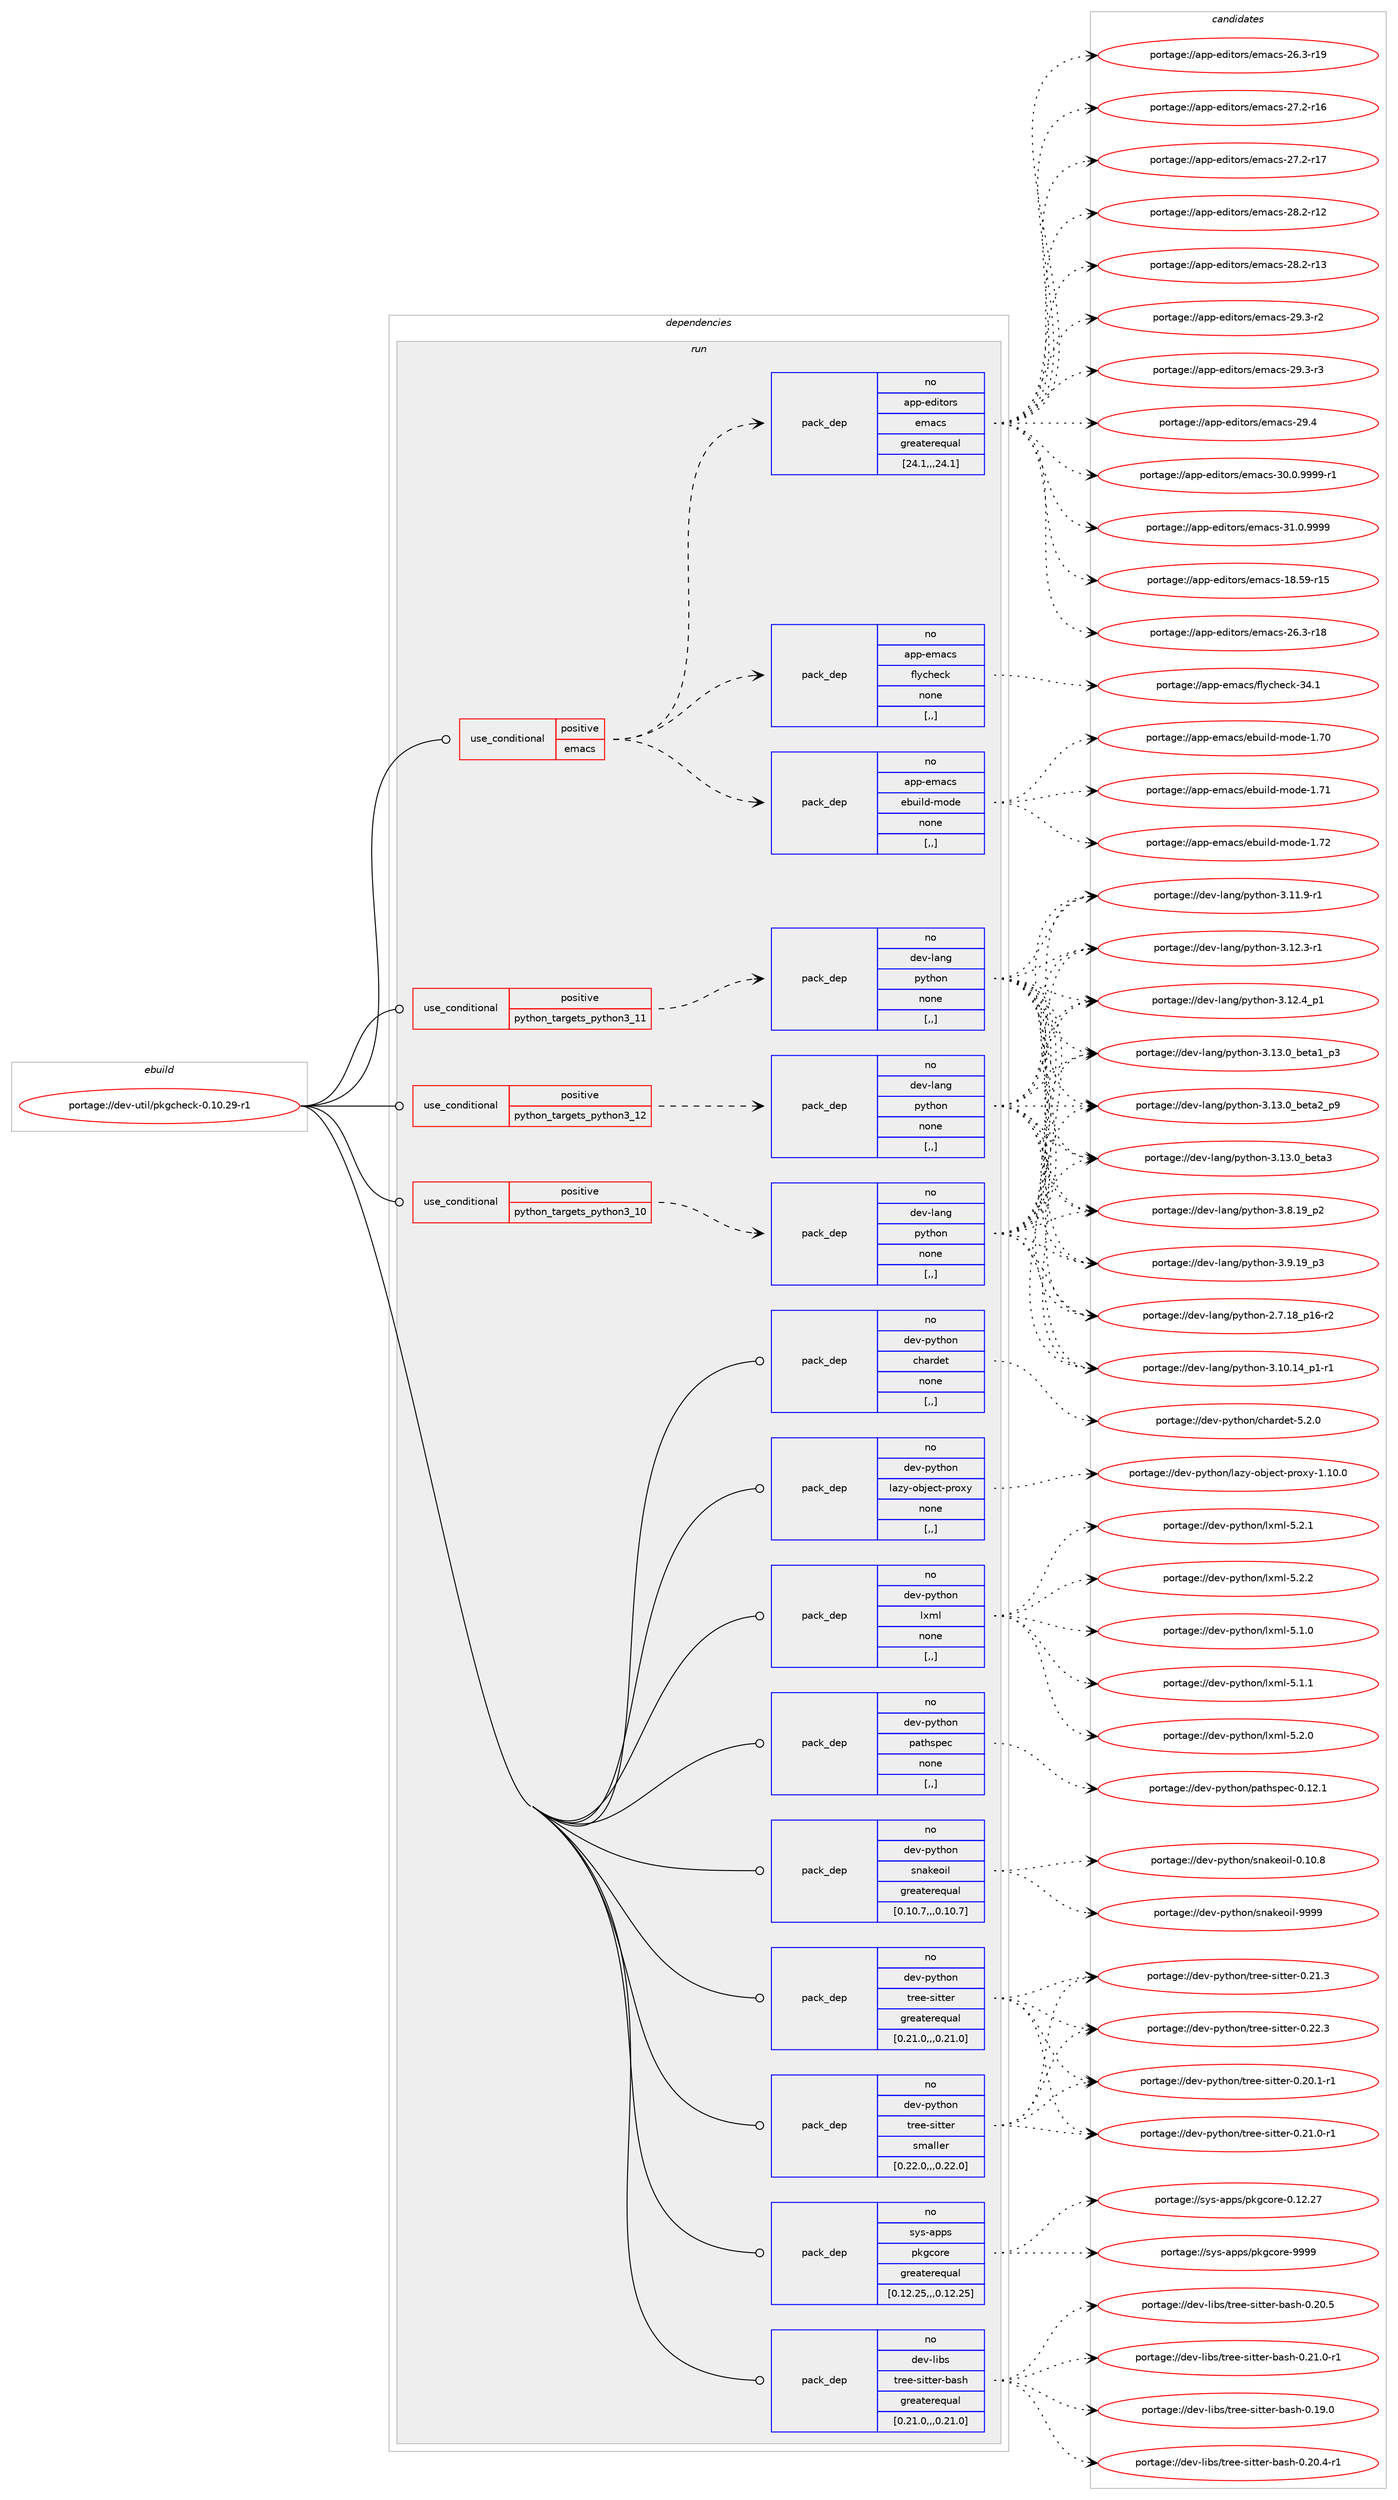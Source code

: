 digraph prolog {

# *************
# Graph options
# *************

newrank=true;
concentrate=true;
compound=true;
graph [rankdir=LR,fontname=Helvetica,fontsize=10,ranksep=1.5];#, ranksep=2.5, nodesep=0.2];
edge  [arrowhead=vee];
node  [fontname=Helvetica,fontsize=10];

# **********
# The ebuild
# **********

subgraph cluster_leftcol {
color=gray;
rank=same;
label=<<i>ebuild</i>>;
id [label="portage://dev-util/pkgcheck-0.10.29-r1", color=red, width=4, href="../dev-util/pkgcheck-0.10.29-r1.svg"];
}

# ****************
# The dependencies
# ****************

subgraph cluster_midcol {
color=gray;
label=<<i>dependencies</i>>;
subgraph cluster_compile {
fillcolor="#eeeeee";
style=filled;
label=<<i>compile</i>>;
}
subgraph cluster_compileandrun {
fillcolor="#eeeeee";
style=filled;
label=<<i>compile and run</i>>;
}
subgraph cluster_run {
fillcolor="#eeeeee";
style=filled;
label=<<i>run</i>>;
subgraph cond60065 {
dependency213925 [label=<<TABLE BORDER="0" CELLBORDER="1" CELLSPACING="0" CELLPADDING="4"><TR><TD ROWSPAN="3" CELLPADDING="10">use_conditional</TD></TR><TR><TD>positive</TD></TR><TR><TD>emacs</TD></TR></TABLE>>, shape=none, color=red];
subgraph pack152439 {
dependency213926 [label=<<TABLE BORDER="0" CELLBORDER="1" CELLSPACING="0" CELLPADDING="4" WIDTH="220"><TR><TD ROWSPAN="6" CELLPADDING="30">pack_dep</TD></TR><TR><TD WIDTH="110">no</TD></TR><TR><TD>app-editors</TD></TR><TR><TD>emacs</TD></TR><TR><TD>greaterequal</TD></TR><TR><TD>[24.1,,,24.1]</TD></TR></TABLE>>, shape=none, color=blue];
}
dependency213925:e -> dependency213926:w [weight=20,style="dashed",arrowhead="vee"];
subgraph pack152440 {
dependency213927 [label=<<TABLE BORDER="0" CELLBORDER="1" CELLSPACING="0" CELLPADDING="4" WIDTH="220"><TR><TD ROWSPAN="6" CELLPADDING="30">pack_dep</TD></TR><TR><TD WIDTH="110">no</TD></TR><TR><TD>app-emacs</TD></TR><TR><TD>ebuild-mode</TD></TR><TR><TD>none</TD></TR><TR><TD>[,,]</TD></TR></TABLE>>, shape=none, color=blue];
}
dependency213925:e -> dependency213927:w [weight=20,style="dashed",arrowhead="vee"];
subgraph pack152441 {
dependency213928 [label=<<TABLE BORDER="0" CELLBORDER="1" CELLSPACING="0" CELLPADDING="4" WIDTH="220"><TR><TD ROWSPAN="6" CELLPADDING="30">pack_dep</TD></TR><TR><TD WIDTH="110">no</TD></TR><TR><TD>app-emacs</TD></TR><TR><TD>flycheck</TD></TR><TR><TD>none</TD></TR><TR><TD>[,,]</TD></TR></TABLE>>, shape=none, color=blue];
}
dependency213925:e -> dependency213928:w [weight=20,style="dashed",arrowhead="vee"];
}
id:e -> dependency213925:w [weight=20,style="solid",arrowhead="odot"];
subgraph cond60066 {
dependency213929 [label=<<TABLE BORDER="0" CELLBORDER="1" CELLSPACING="0" CELLPADDING="4"><TR><TD ROWSPAN="3" CELLPADDING="10">use_conditional</TD></TR><TR><TD>positive</TD></TR><TR><TD>python_targets_python3_10</TD></TR></TABLE>>, shape=none, color=red];
subgraph pack152442 {
dependency213930 [label=<<TABLE BORDER="0" CELLBORDER="1" CELLSPACING="0" CELLPADDING="4" WIDTH="220"><TR><TD ROWSPAN="6" CELLPADDING="30">pack_dep</TD></TR><TR><TD WIDTH="110">no</TD></TR><TR><TD>dev-lang</TD></TR><TR><TD>python</TD></TR><TR><TD>none</TD></TR><TR><TD>[,,]</TD></TR></TABLE>>, shape=none, color=blue];
}
dependency213929:e -> dependency213930:w [weight=20,style="dashed",arrowhead="vee"];
}
id:e -> dependency213929:w [weight=20,style="solid",arrowhead="odot"];
subgraph cond60067 {
dependency213931 [label=<<TABLE BORDER="0" CELLBORDER="1" CELLSPACING="0" CELLPADDING="4"><TR><TD ROWSPAN="3" CELLPADDING="10">use_conditional</TD></TR><TR><TD>positive</TD></TR><TR><TD>python_targets_python3_11</TD></TR></TABLE>>, shape=none, color=red];
subgraph pack152443 {
dependency213932 [label=<<TABLE BORDER="0" CELLBORDER="1" CELLSPACING="0" CELLPADDING="4" WIDTH="220"><TR><TD ROWSPAN="6" CELLPADDING="30">pack_dep</TD></TR><TR><TD WIDTH="110">no</TD></TR><TR><TD>dev-lang</TD></TR><TR><TD>python</TD></TR><TR><TD>none</TD></TR><TR><TD>[,,]</TD></TR></TABLE>>, shape=none, color=blue];
}
dependency213931:e -> dependency213932:w [weight=20,style="dashed",arrowhead="vee"];
}
id:e -> dependency213931:w [weight=20,style="solid",arrowhead="odot"];
subgraph cond60068 {
dependency213933 [label=<<TABLE BORDER="0" CELLBORDER="1" CELLSPACING="0" CELLPADDING="4"><TR><TD ROWSPAN="3" CELLPADDING="10">use_conditional</TD></TR><TR><TD>positive</TD></TR><TR><TD>python_targets_python3_12</TD></TR></TABLE>>, shape=none, color=red];
subgraph pack152444 {
dependency213934 [label=<<TABLE BORDER="0" CELLBORDER="1" CELLSPACING="0" CELLPADDING="4" WIDTH="220"><TR><TD ROWSPAN="6" CELLPADDING="30">pack_dep</TD></TR><TR><TD WIDTH="110">no</TD></TR><TR><TD>dev-lang</TD></TR><TR><TD>python</TD></TR><TR><TD>none</TD></TR><TR><TD>[,,]</TD></TR></TABLE>>, shape=none, color=blue];
}
dependency213933:e -> dependency213934:w [weight=20,style="dashed",arrowhead="vee"];
}
id:e -> dependency213933:w [weight=20,style="solid",arrowhead="odot"];
subgraph pack152445 {
dependency213935 [label=<<TABLE BORDER="0" CELLBORDER="1" CELLSPACING="0" CELLPADDING="4" WIDTH="220"><TR><TD ROWSPAN="6" CELLPADDING="30">pack_dep</TD></TR><TR><TD WIDTH="110">no</TD></TR><TR><TD>dev-libs</TD></TR><TR><TD>tree-sitter-bash</TD></TR><TR><TD>greaterequal</TD></TR><TR><TD>[0.21.0,,,0.21.0]</TD></TR></TABLE>>, shape=none, color=blue];
}
id:e -> dependency213935:w [weight=20,style="solid",arrowhead="odot"];
subgraph pack152446 {
dependency213936 [label=<<TABLE BORDER="0" CELLBORDER="1" CELLSPACING="0" CELLPADDING="4" WIDTH="220"><TR><TD ROWSPAN="6" CELLPADDING="30">pack_dep</TD></TR><TR><TD WIDTH="110">no</TD></TR><TR><TD>dev-python</TD></TR><TR><TD>chardet</TD></TR><TR><TD>none</TD></TR><TR><TD>[,,]</TD></TR></TABLE>>, shape=none, color=blue];
}
id:e -> dependency213936:w [weight=20,style="solid",arrowhead="odot"];
subgraph pack152447 {
dependency213937 [label=<<TABLE BORDER="0" CELLBORDER="1" CELLSPACING="0" CELLPADDING="4" WIDTH="220"><TR><TD ROWSPAN="6" CELLPADDING="30">pack_dep</TD></TR><TR><TD WIDTH="110">no</TD></TR><TR><TD>dev-python</TD></TR><TR><TD>lazy-object-proxy</TD></TR><TR><TD>none</TD></TR><TR><TD>[,,]</TD></TR></TABLE>>, shape=none, color=blue];
}
id:e -> dependency213937:w [weight=20,style="solid",arrowhead="odot"];
subgraph pack152448 {
dependency213938 [label=<<TABLE BORDER="0" CELLBORDER="1" CELLSPACING="0" CELLPADDING="4" WIDTH="220"><TR><TD ROWSPAN="6" CELLPADDING="30">pack_dep</TD></TR><TR><TD WIDTH="110">no</TD></TR><TR><TD>dev-python</TD></TR><TR><TD>lxml</TD></TR><TR><TD>none</TD></TR><TR><TD>[,,]</TD></TR></TABLE>>, shape=none, color=blue];
}
id:e -> dependency213938:w [weight=20,style="solid",arrowhead="odot"];
subgraph pack152449 {
dependency213939 [label=<<TABLE BORDER="0" CELLBORDER="1" CELLSPACING="0" CELLPADDING="4" WIDTH="220"><TR><TD ROWSPAN="6" CELLPADDING="30">pack_dep</TD></TR><TR><TD WIDTH="110">no</TD></TR><TR><TD>dev-python</TD></TR><TR><TD>pathspec</TD></TR><TR><TD>none</TD></TR><TR><TD>[,,]</TD></TR></TABLE>>, shape=none, color=blue];
}
id:e -> dependency213939:w [weight=20,style="solid",arrowhead="odot"];
subgraph pack152450 {
dependency213940 [label=<<TABLE BORDER="0" CELLBORDER="1" CELLSPACING="0" CELLPADDING="4" WIDTH="220"><TR><TD ROWSPAN="6" CELLPADDING="30">pack_dep</TD></TR><TR><TD WIDTH="110">no</TD></TR><TR><TD>dev-python</TD></TR><TR><TD>snakeoil</TD></TR><TR><TD>greaterequal</TD></TR><TR><TD>[0.10.7,,,0.10.7]</TD></TR></TABLE>>, shape=none, color=blue];
}
id:e -> dependency213940:w [weight=20,style="solid",arrowhead="odot"];
subgraph pack152451 {
dependency213941 [label=<<TABLE BORDER="0" CELLBORDER="1" CELLSPACING="0" CELLPADDING="4" WIDTH="220"><TR><TD ROWSPAN="6" CELLPADDING="30">pack_dep</TD></TR><TR><TD WIDTH="110">no</TD></TR><TR><TD>dev-python</TD></TR><TR><TD>tree-sitter</TD></TR><TR><TD>greaterequal</TD></TR><TR><TD>[0.21.0,,,0.21.0]</TD></TR></TABLE>>, shape=none, color=blue];
}
id:e -> dependency213941:w [weight=20,style="solid",arrowhead="odot"];
subgraph pack152452 {
dependency213942 [label=<<TABLE BORDER="0" CELLBORDER="1" CELLSPACING="0" CELLPADDING="4" WIDTH="220"><TR><TD ROWSPAN="6" CELLPADDING="30">pack_dep</TD></TR><TR><TD WIDTH="110">no</TD></TR><TR><TD>dev-python</TD></TR><TR><TD>tree-sitter</TD></TR><TR><TD>smaller</TD></TR><TR><TD>[0.22.0,,,0.22.0]</TD></TR></TABLE>>, shape=none, color=blue];
}
id:e -> dependency213942:w [weight=20,style="solid",arrowhead="odot"];
subgraph pack152453 {
dependency213943 [label=<<TABLE BORDER="0" CELLBORDER="1" CELLSPACING="0" CELLPADDING="4" WIDTH="220"><TR><TD ROWSPAN="6" CELLPADDING="30">pack_dep</TD></TR><TR><TD WIDTH="110">no</TD></TR><TR><TD>sys-apps</TD></TR><TR><TD>pkgcore</TD></TR><TR><TD>greaterequal</TD></TR><TR><TD>[0.12.25,,,0.12.25]</TD></TR></TABLE>>, shape=none, color=blue];
}
id:e -> dependency213943:w [weight=20,style="solid",arrowhead="odot"];
}
}

# **************
# The candidates
# **************

subgraph cluster_choices {
rank=same;
color=gray;
label=<<i>candidates</i>>;

subgraph choice152439 {
color=black;
nodesep=1;
choice9711211245101100105116111114115471011099799115454956465357451144953 [label="portage://app-editors/emacs-18.59-r15", color=red, width=4,href="../app-editors/emacs-18.59-r15.svg"];
choice97112112451011001051161111141154710110997991154550544651451144956 [label="portage://app-editors/emacs-26.3-r18", color=red, width=4,href="../app-editors/emacs-26.3-r18.svg"];
choice97112112451011001051161111141154710110997991154550544651451144957 [label="portage://app-editors/emacs-26.3-r19", color=red, width=4,href="../app-editors/emacs-26.3-r19.svg"];
choice97112112451011001051161111141154710110997991154550554650451144954 [label="portage://app-editors/emacs-27.2-r16", color=red, width=4,href="../app-editors/emacs-27.2-r16.svg"];
choice97112112451011001051161111141154710110997991154550554650451144955 [label="portage://app-editors/emacs-27.2-r17", color=red, width=4,href="../app-editors/emacs-27.2-r17.svg"];
choice97112112451011001051161111141154710110997991154550564650451144950 [label="portage://app-editors/emacs-28.2-r12", color=red, width=4,href="../app-editors/emacs-28.2-r12.svg"];
choice97112112451011001051161111141154710110997991154550564650451144951 [label="portage://app-editors/emacs-28.2-r13", color=red, width=4,href="../app-editors/emacs-28.2-r13.svg"];
choice971121124510110010511611111411547101109979911545505746514511450 [label="portage://app-editors/emacs-29.3-r2", color=red, width=4,href="../app-editors/emacs-29.3-r2.svg"];
choice971121124510110010511611111411547101109979911545505746514511451 [label="portage://app-editors/emacs-29.3-r3", color=red, width=4,href="../app-editors/emacs-29.3-r3.svg"];
choice97112112451011001051161111141154710110997991154550574652 [label="portage://app-editors/emacs-29.4", color=red, width=4,href="../app-editors/emacs-29.4.svg"];
choice9711211245101100105116111114115471011099799115455148464846575757574511449 [label="portage://app-editors/emacs-30.0.9999-r1", color=red, width=4,href="../app-editors/emacs-30.0.9999-r1.svg"];
choice971121124510110010511611111411547101109979911545514946484657575757 [label="portage://app-editors/emacs-31.0.9999", color=red, width=4,href="../app-editors/emacs-31.0.9999.svg"];
dependency213926:e -> choice9711211245101100105116111114115471011099799115454956465357451144953:w [style=dotted,weight="100"];
dependency213926:e -> choice97112112451011001051161111141154710110997991154550544651451144956:w [style=dotted,weight="100"];
dependency213926:e -> choice97112112451011001051161111141154710110997991154550544651451144957:w [style=dotted,weight="100"];
dependency213926:e -> choice97112112451011001051161111141154710110997991154550554650451144954:w [style=dotted,weight="100"];
dependency213926:e -> choice97112112451011001051161111141154710110997991154550554650451144955:w [style=dotted,weight="100"];
dependency213926:e -> choice97112112451011001051161111141154710110997991154550564650451144950:w [style=dotted,weight="100"];
dependency213926:e -> choice97112112451011001051161111141154710110997991154550564650451144951:w [style=dotted,weight="100"];
dependency213926:e -> choice971121124510110010511611111411547101109979911545505746514511450:w [style=dotted,weight="100"];
dependency213926:e -> choice971121124510110010511611111411547101109979911545505746514511451:w [style=dotted,weight="100"];
dependency213926:e -> choice97112112451011001051161111141154710110997991154550574652:w [style=dotted,weight="100"];
dependency213926:e -> choice9711211245101100105116111114115471011099799115455148464846575757574511449:w [style=dotted,weight="100"];
dependency213926:e -> choice971121124510110010511611111411547101109979911545514946484657575757:w [style=dotted,weight="100"];
}
subgraph choice152440 {
color=black;
nodesep=1;
choice971121124510110997991154710198117105108100451091111001014549465548 [label="portage://app-emacs/ebuild-mode-1.70", color=red, width=4,href="../app-emacs/ebuild-mode-1.70.svg"];
choice971121124510110997991154710198117105108100451091111001014549465549 [label="portage://app-emacs/ebuild-mode-1.71", color=red, width=4,href="../app-emacs/ebuild-mode-1.71.svg"];
choice971121124510110997991154710198117105108100451091111001014549465550 [label="portage://app-emacs/ebuild-mode-1.72", color=red, width=4,href="../app-emacs/ebuild-mode-1.72.svg"];
dependency213927:e -> choice971121124510110997991154710198117105108100451091111001014549465548:w [style=dotted,weight="100"];
dependency213927:e -> choice971121124510110997991154710198117105108100451091111001014549465549:w [style=dotted,weight="100"];
dependency213927:e -> choice971121124510110997991154710198117105108100451091111001014549465550:w [style=dotted,weight="100"];
}
subgraph choice152441 {
color=black;
nodesep=1;
choice971121124510110997991154710210812199104101991074551524649 [label="portage://app-emacs/flycheck-34.1", color=red, width=4,href="../app-emacs/flycheck-34.1.svg"];
dependency213928:e -> choice971121124510110997991154710210812199104101991074551524649:w [style=dotted,weight="100"];
}
subgraph choice152442 {
color=black;
nodesep=1;
choice100101118451089711010347112121116104111110455046554649569511249544511450 [label="portage://dev-lang/python-2.7.18_p16-r2", color=red, width=4,href="../dev-lang/python-2.7.18_p16-r2.svg"];
choice100101118451089711010347112121116104111110455146494846495295112494511449 [label="portage://dev-lang/python-3.10.14_p1-r1", color=red, width=4,href="../dev-lang/python-3.10.14_p1-r1.svg"];
choice100101118451089711010347112121116104111110455146494946574511449 [label="portage://dev-lang/python-3.11.9-r1", color=red, width=4,href="../dev-lang/python-3.11.9-r1.svg"];
choice100101118451089711010347112121116104111110455146495046514511449 [label="portage://dev-lang/python-3.12.3-r1", color=red, width=4,href="../dev-lang/python-3.12.3-r1.svg"];
choice100101118451089711010347112121116104111110455146495046529511249 [label="portage://dev-lang/python-3.12.4_p1", color=red, width=4,href="../dev-lang/python-3.12.4_p1.svg"];
choice10010111845108971101034711212111610411111045514649514648959810111697499511251 [label="portage://dev-lang/python-3.13.0_beta1_p3", color=red, width=4,href="../dev-lang/python-3.13.0_beta1_p3.svg"];
choice10010111845108971101034711212111610411111045514649514648959810111697509511257 [label="portage://dev-lang/python-3.13.0_beta2_p9", color=red, width=4,href="../dev-lang/python-3.13.0_beta2_p9.svg"];
choice1001011184510897110103471121211161041111104551464951464895981011169751 [label="portage://dev-lang/python-3.13.0_beta3", color=red, width=4,href="../dev-lang/python-3.13.0_beta3.svg"];
choice100101118451089711010347112121116104111110455146564649579511250 [label="portage://dev-lang/python-3.8.19_p2", color=red, width=4,href="../dev-lang/python-3.8.19_p2.svg"];
choice100101118451089711010347112121116104111110455146574649579511251 [label="portage://dev-lang/python-3.9.19_p3", color=red, width=4,href="../dev-lang/python-3.9.19_p3.svg"];
dependency213930:e -> choice100101118451089711010347112121116104111110455046554649569511249544511450:w [style=dotted,weight="100"];
dependency213930:e -> choice100101118451089711010347112121116104111110455146494846495295112494511449:w [style=dotted,weight="100"];
dependency213930:e -> choice100101118451089711010347112121116104111110455146494946574511449:w [style=dotted,weight="100"];
dependency213930:e -> choice100101118451089711010347112121116104111110455146495046514511449:w [style=dotted,weight="100"];
dependency213930:e -> choice100101118451089711010347112121116104111110455146495046529511249:w [style=dotted,weight="100"];
dependency213930:e -> choice10010111845108971101034711212111610411111045514649514648959810111697499511251:w [style=dotted,weight="100"];
dependency213930:e -> choice10010111845108971101034711212111610411111045514649514648959810111697509511257:w [style=dotted,weight="100"];
dependency213930:e -> choice1001011184510897110103471121211161041111104551464951464895981011169751:w [style=dotted,weight="100"];
dependency213930:e -> choice100101118451089711010347112121116104111110455146564649579511250:w [style=dotted,weight="100"];
dependency213930:e -> choice100101118451089711010347112121116104111110455146574649579511251:w [style=dotted,weight="100"];
}
subgraph choice152443 {
color=black;
nodesep=1;
choice100101118451089711010347112121116104111110455046554649569511249544511450 [label="portage://dev-lang/python-2.7.18_p16-r2", color=red, width=4,href="../dev-lang/python-2.7.18_p16-r2.svg"];
choice100101118451089711010347112121116104111110455146494846495295112494511449 [label="portage://dev-lang/python-3.10.14_p1-r1", color=red, width=4,href="../dev-lang/python-3.10.14_p1-r1.svg"];
choice100101118451089711010347112121116104111110455146494946574511449 [label="portage://dev-lang/python-3.11.9-r1", color=red, width=4,href="../dev-lang/python-3.11.9-r1.svg"];
choice100101118451089711010347112121116104111110455146495046514511449 [label="portage://dev-lang/python-3.12.3-r1", color=red, width=4,href="../dev-lang/python-3.12.3-r1.svg"];
choice100101118451089711010347112121116104111110455146495046529511249 [label="portage://dev-lang/python-3.12.4_p1", color=red, width=4,href="../dev-lang/python-3.12.4_p1.svg"];
choice10010111845108971101034711212111610411111045514649514648959810111697499511251 [label="portage://dev-lang/python-3.13.0_beta1_p3", color=red, width=4,href="../dev-lang/python-3.13.0_beta1_p3.svg"];
choice10010111845108971101034711212111610411111045514649514648959810111697509511257 [label="portage://dev-lang/python-3.13.0_beta2_p9", color=red, width=4,href="../dev-lang/python-3.13.0_beta2_p9.svg"];
choice1001011184510897110103471121211161041111104551464951464895981011169751 [label="portage://dev-lang/python-3.13.0_beta3", color=red, width=4,href="../dev-lang/python-3.13.0_beta3.svg"];
choice100101118451089711010347112121116104111110455146564649579511250 [label="portage://dev-lang/python-3.8.19_p2", color=red, width=4,href="../dev-lang/python-3.8.19_p2.svg"];
choice100101118451089711010347112121116104111110455146574649579511251 [label="portage://dev-lang/python-3.9.19_p3", color=red, width=4,href="../dev-lang/python-3.9.19_p3.svg"];
dependency213932:e -> choice100101118451089711010347112121116104111110455046554649569511249544511450:w [style=dotted,weight="100"];
dependency213932:e -> choice100101118451089711010347112121116104111110455146494846495295112494511449:w [style=dotted,weight="100"];
dependency213932:e -> choice100101118451089711010347112121116104111110455146494946574511449:w [style=dotted,weight="100"];
dependency213932:e -> choice100101118451089711010347112121116104111110455146495046514511449:w [style=dotted,weight="100"];
dependency213932:e -> choice100101118451089711010347112121116104111110455146495046529511249:w [style=dotted,weight="100"];
dependency213932:e -> choice10010111845108971101034711212111610411111045514649514648959810111697499511251:w [style=dotted,weight="100"];
dependency213932:e -> choice10010111845108971101034711212111610411111045514649514648959810111697509511257:w [style=dotted,weight="100"];
dependency213932:e -> choice1001011184510897110103471121211161041111104551464951464895981011169751:w [style=dotted,weight="100"];
dependency213932:e -> choice100101118451089711010347112121116104111110455146564649579511250:w [style=dotted,weight="100"];
dependency213932:e -> choice100101118451089711010347112121116104111110455146574649579511251:w [style=dotted,weight="100"];
}
subgraph choice152444 {
color=black;
nodesep=1;
choice100101118451089711010347112121116104111110455046554649569511249544511450 [label="portage://dev-lang/python-2.7.18_p16-r2", color=red, width=4,href="../dev-lang/python-2.7.18_p16-r2.svg"];
choice100101118451089711010347112121116104111110455146494846495295112494511449 [label="portage://dev-lang/python-3.10.14_p1-r1", color=red, width=4,href="../dev-lang/python-3.10.14_p1-r1.svg"];
choice100101118451089711010347112121116104111110455146494946574511449 [label="portage://dev-lang/python-3.11.9-r1", color=red, width=4,href="../dev-lang/python-3.11.9-r1.svg"];
choice100101118451089711010347112121116104111110455146495046514511449 [label="portage://dev-lang/python-3.12.3-r1", color=red, width=4,href="../dev-lang/python-3.12.3-r1.svg"];
choice100101118451089711010347112121116104111110455146495046529511249 [label="portage://dev-lang/python-3.12.4_p1", color=red, width=4,href="../dev-lang/python-3.12.4_p1.svg"];
choice10010111845108971101034711212111610411111045514649514648959810111697499511251 [label="portage://dev-lang/python-3.13.0_beta1_p3", color=red, width=4,href="../dev-lang/python-3.13.0_beta1_p3.svg"];
choice10010111845108971101034711212111610411111045514649514648959810111697509511257 [label="portage://dev-lang/python-3.13.0_beta2_p9", color=red, width=4,href="../dev-lang/python-3.13.0_beta2_p9.svg"];
choice1001011184510897110103471121211161041111104551464951464895981011169751 [label="portage://dev-lang/python-3.13.0_beta3", color=red, width=4,href="../dev-lang/python-3.13.0_beta3.svg"];
choice100101118451089711010347112121116104111110455146564649579511250 [label="portage://dev-lang/python-3.8.19_p2", color=red, width=4,href="../dev-lang/python-3.8.19_p2.svg"];
choice100101118451089711010347112121116104111110455146574649579511251 [label="portage://dev-lang/python-3.9.19_p3", color=red, width=4,href="../dev-lang/python-3.9.19_p3.svg"];
dependency213934:e -> choice100101118451089711010347112121116104111110455046554649569511249544511450:w [style=dotted,weight="100"];
dependency213934:e -> choice100101118451089711010347112121116104111110455146494846495295112494511449:w [style=dotted,weight="100"];
dependency213934:e -> choice100101118451089711010347112121116104111110455146494946574511449:w [style=dotted,weight="100"];
dependency213934:e -> choice100101118451089711010347112121116104111110455146495046514511449:w [style=dotted,weight="100"];
dependency213934:e -> choice100101118451089711010347112121116104111110455146495046529511249:w [style=dotted,weight="100"];
dependency213934:e -> choice10010111845108971101034711212111610411111045514649514648959810111697499511251:w [style=dotted,weight="100"];
dependency213934:e -> choice10010111845108971101034711212111610411111045514649514648959810111697509511257:w [style=dotted,weight="100"];
dependency213934:e -> choice1001011184510897110103471121211161041111104551464951464895981011169751:w [style=dotted,weight="100"];
dependency213934:e -> choice100101118451089711010347112121116104111110455146564649579511250:w [style=dotted,weight="100"];
dependency213934:e -> choice100101118451089711010347112121116104111110455146574649579511251:w [style=dotted,weight="100"];
}
subgraph choice152445 {
color=black;
nodesep=1;
choice1001011184510810598115471161141011014511510511611610111445989711510445484649574648 [label="portage://dev-libs/tree-sitter-bash-0.19.0", color=red, width=4,href="../dev-libs/tree-sitter-bash-0.19.0.svg"];
choice10010111845108105981154711611410110145115105116116101114459897115104454846504846524511449 [label="portage://dev-libs/tree-sitter-bash-0.20.4-r1", color=red, width=4,href="../dev-libs/tree-sitter-bash-0.20.4-r1.svg"];
choice1001011184510810598115471161141011014511510511611610111445989711510445484650484653 [label="portage://dev-libs/tree-sitter-bash-0.20.5", color=red, width=4,href="../dev-libs/tree-sitter-bash-0.20.5.svg"];
choice10010111845108105981154711611410110145115105116116101114459897115104454846504946484511449 [label="portage://dev-libs/tree-sitter-bash-0.21.0-r1", color=red, width=4,href="../dev-libs/tree-sitter-bash-0.21.0-r1.svg"];
dependency213935:e -> choice1001011184510810598115471161141011014511510511611610111445989711510445484649574648:w [style=dotted,weight="100"];
dependency213935:e -> choice10010111845108105981154711611410110145115105116116101114459897115104454846504846524511449:w [style=dotted,weight="100"];
dependency213935:e -> choice1001011184510810598115471161141011014511510511611610111445989711510445484650484653:w [style=dotted,weight="100"];
dependency213935:e -> choice10010111845108105981154711611410110145115105116116101114459897115104454846504946484511449:w [style=dotted,weight="100"];
}
subgraph choice152446 {
color=black;
nodesep=1;
choice10010111845112121116104111110479910497114100101116455346504648 [label="portage://dev-python/chardet-5.2.0", color=red, width=4,href="../dev-python/chardet-5.2.0.svg"];
dependency213936:e -> choice10010111845112121116104111110479910497114100101116455346504648:w [style=dotted,weight="100"];
}
subgraph choice152447 {
color=black;
nodesep=1;
choice1001011184511212111610411111047108971221214511198106101991164511211411112012145494649484648 [label="portage://dev-python/lazy-object-proxy-1.10.0", color=red, width=4,href="../dev-python/lazy-object-proxy-1.10.0.svg"];
dependency213937:e -> choice1001011184511212111610411111047108971221214511198106101991164511211411112012145494649484648:w [style=dotted,weight="100"];
}
subgraph choice152448 {
color=black;
nodesep=1;
choice1001011184511212111610411111047108120109108455346494648 [label="portage://dev-python/lxml-5.1.0", color=red, width=4,href="../dev-python/lxml-5.1.0.svg"];
choice1001011184511212111610411111047108120109108455346494649 [label="portage://dev-python/lxml-5.1.1", color=red, width=4,href="../dev-python/lxml-5.1.1.svg"];
choice1001011184511212111610411111047108120109108455346504648 [label="portage://dev-python/lxml-5.2.0", color=red, width=4,href="../dev-python/lxml-5.2.0.svg"];
choice1001011184511212111610411111047108120109108455346504649 [label="portage://dev-python/lxml-5.2.1", color=red, width=4,href="../dev-python/lxml-5.2.1.svg"];
choice1001011184511212111610411111047108120109108455346504650 [label="portage://dev-python/lxml-5.2.2", color=red, width=4,href="../dev-python/lxml-5.2.2.svg"];
dependency213938:e -> choice1001011184511212111610411111047108120109108455346494648:w [style=dotted,weight="100"];
dependency213938:e -> choice1001011184511212111610411111047108120109108455346494649:w [style=dotted,weight="100"];
dependency213938:e -> choice1001011184511212111610411111047108120109108455346504648:w [style=dotted,weight="100"];
dependency213938:e -> choice1001011184511212111610411111047108120109108455346504649:w [style=dotted,weight="100"];
dependency213938:e -> choice1001011184511212111610411111047108120109108455346504650:w [style=dotted,weight="100"];
}
subgraph choice152449 {
color=black;
nodesep=1;
choice1001011184511212111610411111047112971161041151121019945484649504649 [label="portage://dev-python/pathspec-0.12.1", color=red, width=4,href="../dev-python/pathspec-0.12.1.svg"];
dependency213939:e -> choice1001011184511212111610411111047112971161041151121019945484649504649:w [style=dotted,weight="100"];
}
subgraph choice152450 {
color=black;
nodesep=1;
choice10010111845112121116104111110471151109710710111110510845484649484656 [label="portage://dev-python/snakeoil-0.10.8", color=red, width=4,href="../dev-python/snakeoil-0.10.8.svg"];
choice1001011184511212111610411111047115110971071011111051084557575757 [label="portage://dev-python/snakeoil-9999", color=red, width=4,href="../dev-python/snakeoil-9999.svg"];
dependency213940:e -> choice10010111845112121116104111110471151109710710111110510845484649484656:w [style=dotted,weight="100"];
dependency213940:e -> choice1001011184511212111610411111047115110971071011111051084557575757:w [style=dotted,weight="100"];
}
subgraph choice152451 {
color=black;
nodesep=1;
choice100101118451121211161041111104711611410110145115105116116101114454846504846494511449 [label="portage://dev-python/tree-sitter-0.20.1-r1", color=red, width=4,href="../dev-python/tree-sitter-0.20.1-r1.svg"];
choice100101118451121211161041111104711611410110145115105116116101114454846504946484511449 [label="portage://dev-python/tree-sitter-0.21.0-r1", color=red, width=4,href="../dev-python/tree-sitter-0.21.0-r1.svg"];
choice10010111845112121116104111110471161141011014511510511611610111445484650494651 [label="portage://dev-python/tree-sitter-0.21.3", color=red, width=4,href="../dev-python/tree-sitter-0.21.3.svg"];
choice10010111845112121116104111110471161141011014511510511611610111445484650504651 [label="portage://dev-python/tree-sitter-0.22.3", color=red, width=4,href="../dev-python/tree-sitter-0.22.3.svg"];
dependency213941:e -> choice100101118451121211161041111104711611410110145115105116116101114454846504846494511449:w [style=dotted,weight="100"];
dependency213941:e -> choice100101118451121211161041111104711611410110145115105116116101114454846504946484511449:w [style=dotted,weight="100"];
dependency213941:e -> choice10010111845112121116104111110471161141011014511510511611610111445484650494651:w [style=dotted,weight="100"];
dependency213941:e -> choice10010111845112121116104111110471161141011014511510511611610111445484650504651:w [style=dotted,weight="100"];
}
subgraph choice152452 {
color=black;
nodesep=1;
choice100101118451121211161041111104711611410110145115105116116101114454846504846494511449 [label="portage://dev-python/tree-sitter-0.20.1-r1", color=red, width=4,href="../dev-python/tree-sitter-0.20.1-r1.svg"];
choice100101118451121211161041111104711611410110145115105116116101114454846504946484511449 [label="portage://dev-python/tree-sitter-0.21.0-r1", color=red, width=4,href="../dev-python/tree-sitter-0.21.0-r1.svg"];
choice10010111845112121116104111110471161141011014511510511611610111445484650494651 [label="portage://dev-python/tree-sitter-0.21.3", color=red, width=4,href="../dev-python/tree-sitter-0.21.3.svg"];
choice10010111845112121116104111110471161141011014511510511611610111445484650504651 [label="portage://dev-python/tree-sitter-0.22.3", color=red, width=4,href="../dev-python/tree-sitter-0.22.3.svg"];
dependency213942:e -> choice100101118451121211161041111104711611410110145115105116116101114454846504846494511449:w [style=dotted,weight="100"];
dependency213942:e -> choice100101118451121211161041111104711611410110145115105116116101114454846504946484511449:w [style=dotted,weight="100"];
dependency213942:e -> choice10010111845112121116104111110471161141011014511510511611610111445484650494651:w [style=dotted,weight="100"];
dependency213942:e -> choice10010111845112121116104111110471161141011014511510511611610111445484650504651:w [style=dotted,weight="100"];
}
subgraph choice152453 {
color=black;
nodesep=1;
choice115121115459711211211547112107103991111141014548464950465055 [label="portage://sys-apps/pkgcore-0.12.27", color=red, width=4,href="../sys-apps/pkgcore-0.12.27.svg"];
choice115121115459711211211547112107103991111141014557575757 [label="portage://sys-apps/pkgcore-9999", color=red, width=4,href="../sys-apps/pkgcore-9999.svg"];
dependency213943:e -> choice115121115459711211211547112107103991111141014548464950465055:w [style=dotted,weight="100"];
dependency213943:e -> choice115121115459711211211547112107103991111141014557575757:w [style=dotted,weight="100"];
}
}

}
